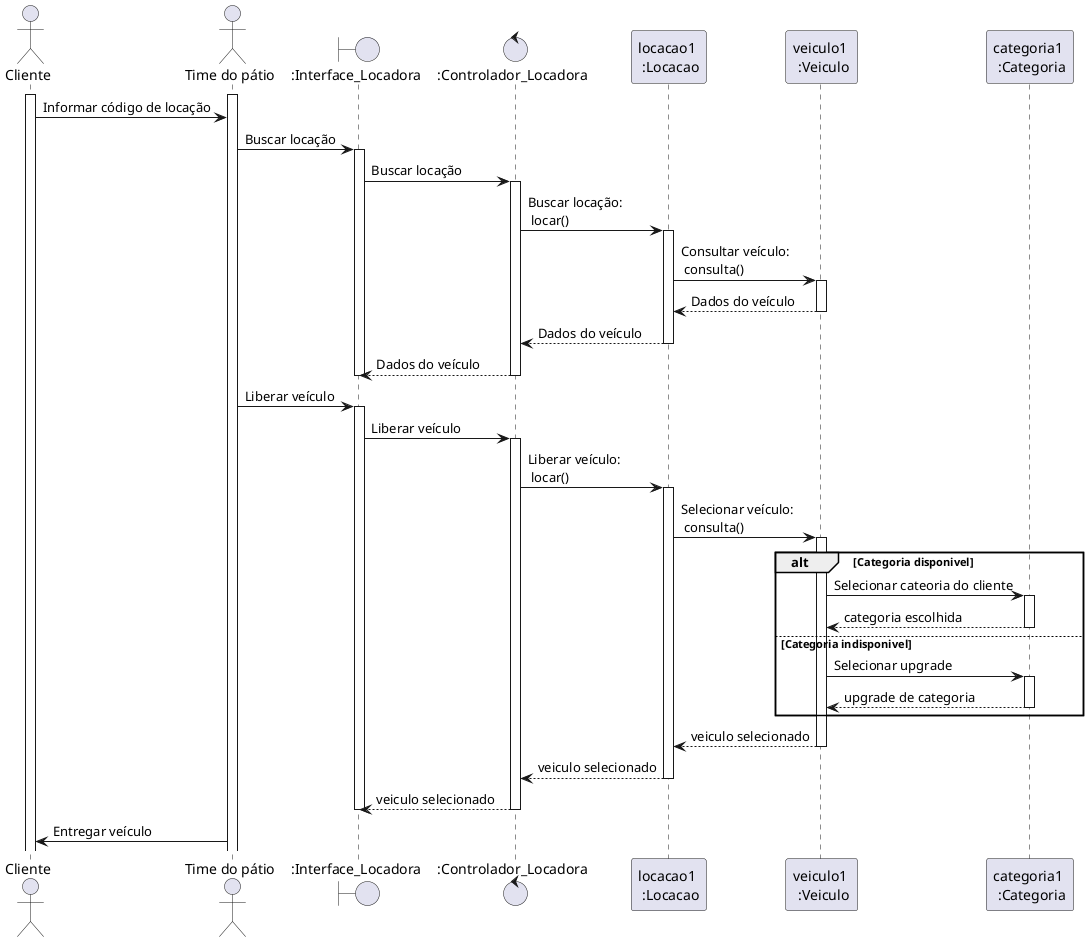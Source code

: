 @startuml

actor Cliente
actor "Time do pátio" as patio
activate Cliente
activate patio

boundary ":Interface_Locadora" as interface
control ":Controlador_Locadora" as controler

participant "locacao1 \n :Locacao" as locacao
participant "veiculo1 \n :Veiculo" as veiculo
participant "categoria1 \n :Categoria" as categoria

Cliente -> patio : Informar código de locação
patio -> interface ++: Buscar locação
interface -> controler ++: Buscar locação
controler -> locacao ++: Buscar locação: \n locar()
locacao -> veiculo ++: Consultar veículo: \n consulta()
veiculo --> locacao --: Dados do veículo
locacao --> controler --: Dados do veículo
controler --> interface --: Dados do veículo
deactivate interface

patio -> interface ++: Liberar veículo
interface -> controler ++: Liberar veículo
controler -> locacao ++: Liberar veículo: \n locar()

locacao -> veiculo ++: Selecionar veículo: \n consulta()

alt Categoria disponivel
  veiculo -> categoria ++: Selecionar cateoria do cliente
  categoria --> veiculo --: categoria escolhida 
else Categoria indisponivel
  veiculo -> categoria ++: Selecionar upgrade
  categoria --> veiculo --: upgrade de categoria
end

veiculo --> locacao --: veiculo selecionado

locacao --> controler --: veiculo selecionado
controler --> interface --: veiculo selecionado
deactivate interface

patio -> Cliente : Entregar veículo

@enduml
